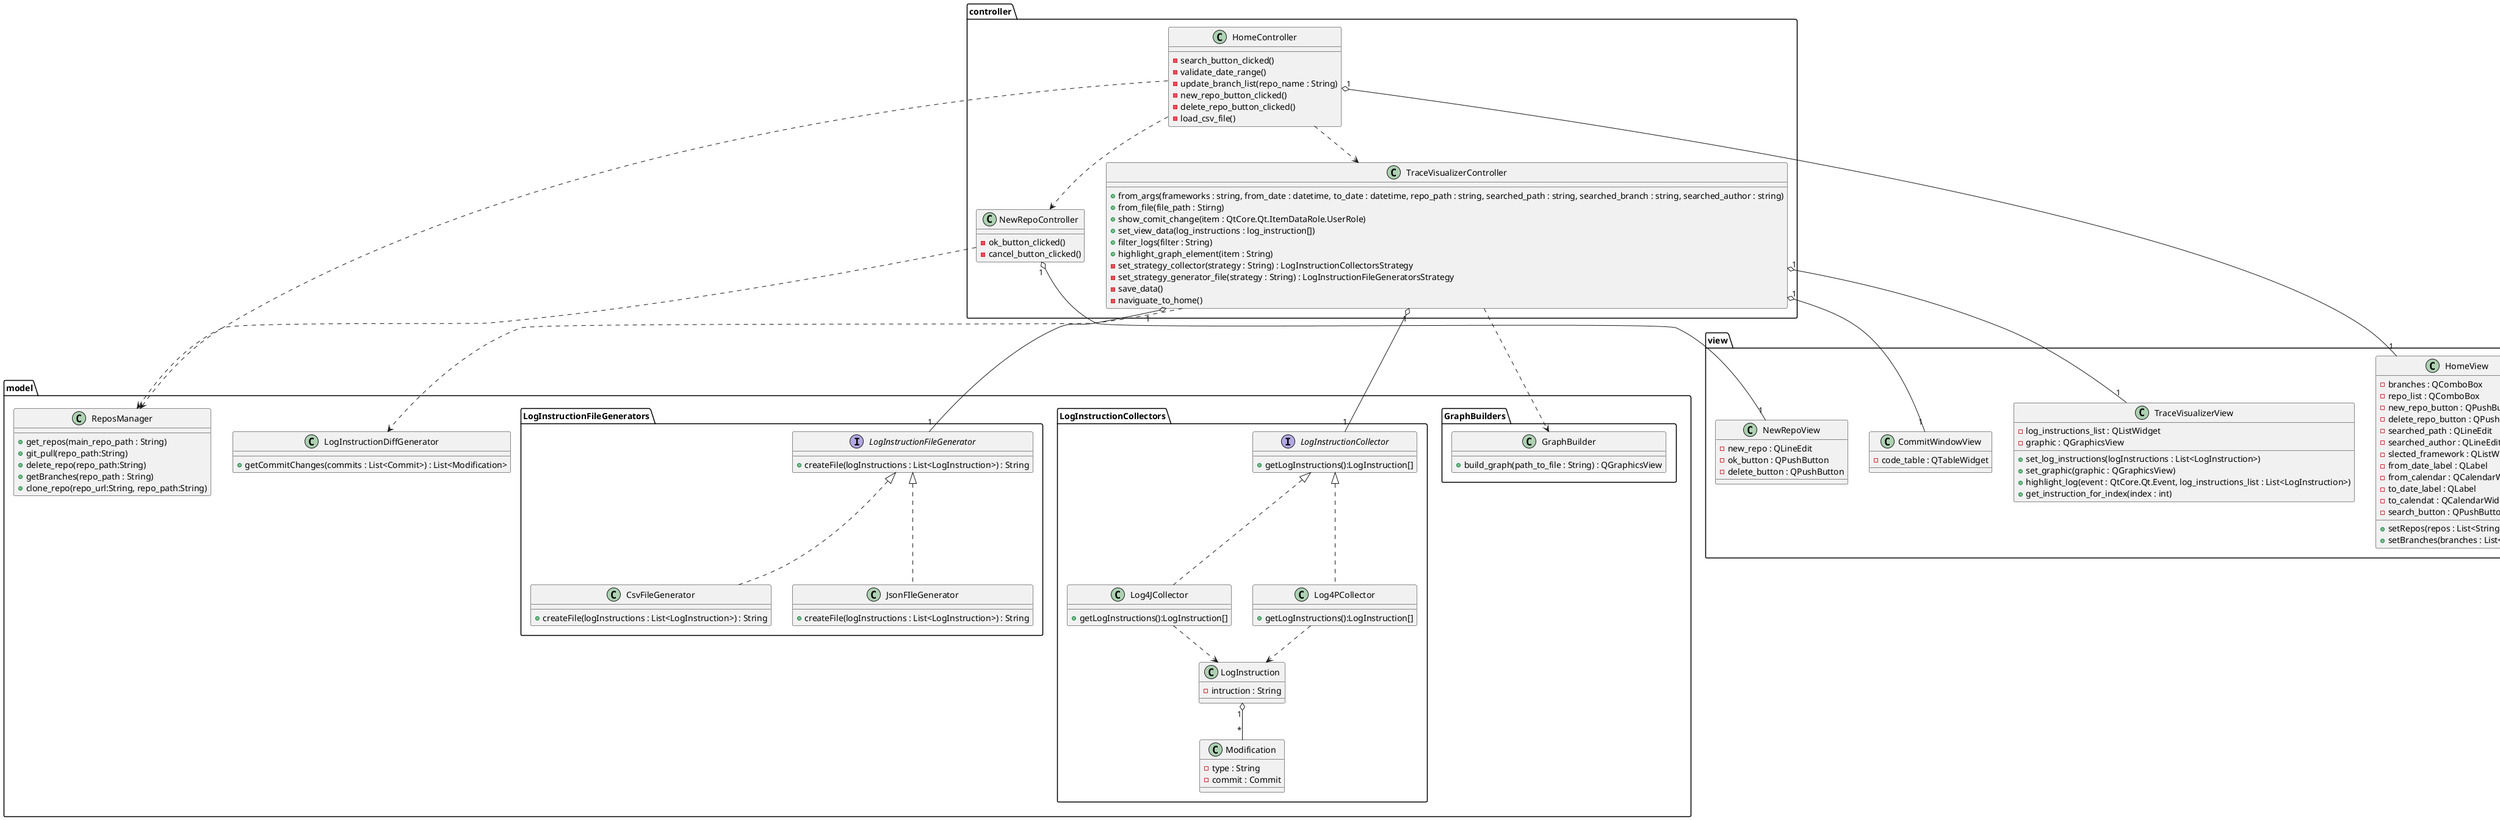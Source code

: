 @startuml completeClassDiagramFinale
package controller {
    class HomeController{
        - search_button_clicked()
        - validate_date_range()
        - update_branch_list(repo_name : String)
        - new_repo_button_clicked()
        - delete_repo_button_clicked()
        - load_csv_file()
    }
    class TraceVisualizerController{
        + from_args(frameworks : string, from_date : datetime, to_date : datetime, repo_path : string, searched_path : string, searched_branch : string, searched_author : string)
        + from_file(file_path : Stirng)
        + show_comit_change(item : QtCore.Qt.ItemDataRole.UserRole)
        + set_view_data(log_instructions : log_instruction[])
        + filter_logs(filter : String)
        + highlight_graph_element(item : String)
        - set_strategy_collector(strategy : String) : LogInstructionCollectorsStrategy
        - set_strategy_generator_file(strategy : String) : LogInstructionFileGeneratorsStrategy
        - save_data()
        - naviguate_to_home()
    }

    class NewRepoController{
        - ok_button_clicked()
        - cancel_button_clicked()
    }
}

package model {

    class LogInstructionDiffGenerator{
        + getCommitChanges(commits : List<Commit>) : List<Modification>
    }
    class ReposManager{
        + get_repos(main_repo_path : String)
        + git_pull(repo_path:String)
        + delete_repo(repo_path:String)
        + getBranches(repo_path : String)
        + clone_repo(repo_url:String, repo_path:String)
    }
    package GraphBuilders{
        
        class GraphBuilder{
            + build_graph(path_to_file : String) : QGraphicsView
        }
    }
    package LogInstructionCollectors{
        interface LogInstructionCollector{
            + getLogInstructions():LogInstruction[]
        }
        class Log4JCollector{
            + getLogInstructions():LogInstruction[]
        }
        class Log4PCollector{
            + getLogInstructions():LogInstruction[]
        }

        class LogInstruction{
            - intruction : String
        }
        class Modification{
            - type : String
            - commit : Commit
        }
    }

    package LogInstructionFileGenerators{
        interface LogInstructionFileGenerator{
            + createFile(logInstructions : List<LogInstruction>) : String
        }

        class CsvFileGenerator implements LogInstructionFileGenerator{
            + createFile(logInstructions : List<LogInstruction>) : String
        }

        class JsonFIleGenerator implements LogInstructionFileGenerator{
            + createFile(logInstructions : List<LogInstruction>) : String
        }
    }
}

package view {
    class CommitWindowView{
        - code_table : QTableWidget
    }

    class HomeView {
        - branches : QComboBox
        - repo_list : QComboBox
        - new_repo_button : QPushButton
        - delete_repo_button : QPushButton
        - searched_path : QLineEdit
        - searched_author : QLineEdit
        - slected_framework : QListWidget
        - from_date_label : QLabel
        - from_calendar : QCalendarWidget
        - to_date_label : QLabel
        - to_calendat : QCalendarWidget
        - search_button : QPushButton
        + setRepos(repos : List<String>)
        + setBranches(branches : List<String>)
    }
    class NewRepoView{
        - new_repo : QLineEdit
        - ok_button : QPushButton
        - delete_button : QPushButton
    }
    class TraceVisualizerView{
        - log_instructions_list : QListWidget
        - graphic : QGraphicsView
        + set_log_instructions(logInstructions : List<LogInstruction>)
        + set_graphic(graphic : QGraphicsView)
        + highlight_log(event : QtCore.Qt.Event, log_instructions_list : List<LogInstruction>)
        + get_instruction_for_index(index : int)
    }
}

HomeController "1" o-- "1" HomeView
HomeController ..> TraceVisualizerController
HomeController ..> ReposManager
HomeController ..> NewRepoController

TraceVisualizerController "1" o-- "1" TraceVisualizerView
TraceVisualizerController ..> LogInstructionDiffGenerator
TraceVisualizerController "1" o-- "1" LogInstructionCollector
TraceVisualizerController "1" o-- "1" LogInstructionFileGenerator
TraceVisualizerController "1" o-- "1" CommitWindowView
TraceVisualizerController ..> GraphBuilder

NewRepoController ..> ReposManager
NewRepoController "1" o-- "1" NewRepoView

Log4JCollector .up.|> LogInstructionCollector
Log4PCollector .up.|> LogInstructionCollector
Log4JCollector ..> LogInstruction
Log4PCollector ..> LogInstruction
LogInstruction "1" o-- "*"Modification
@enduml

@startuml viewControllerNew
package controller {
    class HomeController{
        - search_button_clicked()
        - validate_date_range()
        - update_branch_list(repo_name : String)
        - new_repo_button_clicked()
        - delete_repo_button_clicked()
    }
    class TraceVisualizerController{
        - set_strategy_collector(strategy : String) : LogInstructionCollectorsStrategy
        - set_strategy_generator_file(strategy : String) : LogInstructionFileGeneratorsStrategy
    }

    class NewRepoController{
        - ok_button_clicked()
        - cancel_button_clicked()
    }
}

package view {
    class CommitWindowView{
        - code_table : QTableWidget
    }

    class HomeView {
        - branches : QComboBox
        - repo_list : QComboBox
        - new_repo_button : QPushButton
        - delete_repo_button : QPushButton
        - searched_path : QLineEdit
        - searched_author : QLineEdit
        - slected_framework : QListWidget
        - from_date_label : QLabel
        - from_calendar : QCalendarWidget
        - to_date_label : QLabel
        - to_calendat : QCalendarWidget
        - search_button : QPushButton
        + setRepos(repos : List<String>)
        + setBranches(branches : List<String>)
    }
    class NewRepoView{
        - new_repo : QLineEdit
        - ok_button : QPushButton
        - delete_button : QPushButton
    }
    class TraceVisualizerView{
        - log_instructions_list : QListWidget
        - graphic : QGraphicsView
        + set_log_instructions(logInstructions : List<LogInstruction>)
        + set_graphic(graphic : QGraphicsView)
    }
}

HomeController "1" o-- "1" HomeView
HomeController ..> TraceVisualizerController
HomeController ..> NewRepoController

TraceVisualizerController "1" o-- "1" TraceVisualizerView
TraceVisualizerController "1" o-- "1" CommitWindowView
NewRepoController "1" o-- "1" NewRepoView
@enduml

@startuml modelControllerNew
package controller {
    class HomeController{
        - search_button_clicked()
        - validate_date_range()
        - update_branch_list(repo_name : String)
        - new_repo_button_clicked()
        - delete_repo_button_clicked()
    }
    class TraceVisualizerController{
        - set_strategy_collector(strategy : String) : LogInstructionCollectorsStrategy
        - set_strategy_generator_file(strategy : String) : LogInstructionFileGeneratorsStrategy
    }

    class NewRepoController{
        - ok_button_clicked()
        - cancel_button_clicked()
    }
}

package model {
    package GraphBuilders{
        
        class GraphBuilder{
            + build_graph(path_to_file : String) : QGraphicsView
        }
    }
    package LogInstructionCollectors{
        interface LogInstructionCollector{
            + getLogInstructions():LogInstruction[]
        }
        class Log4JCollector{
            + getLogInstructions():LogInstruction[]
        }
        class Log4PCollector{
            + getLogInstructions():LogInstruction[]
        }

        class LogInstruction{
            - intruction : String
        }
        class Modification{
            - type : String
            - commit : Commit
        }
    }

    package LogInstructionFileGenerators{
        interface LogInstructionFileGenerator{
            + createFile(logInstructions : List<LogInstruction>) : String
        }

        class CsvFileGenerator implements LogInstructionFileGenerator{
            + createFile(logInstructions : List<LogInstruction>) : String
        }
    }
}
HomeController ..> TraceVisualizerController
HomeController ..> NewRepoController

TraceVisualizerController "1" o-- "1" LogInstructionCollector
TraceVisualizerController "1" o-- "1" LogInstructionFileGenerator
TraceVisualizerController ..> GraphBuilder

Log4JCollector .up.|> LogInstructionCollector
Log4PCollector .up.|> LogInstructionCollector
Log4JCollector ..> LogInstruction
Log4PCollector ..> LogInstruction
LogInstruction "1" o-- "*"Modification
@enduml

@startuml newCohesiveClass
    class LogInstructionDiffGenerator{
        + getCommitChanges(commits : List<Commit>) : List<Modification>
    }
    class ReposManager{
        + get_repos(main_repo_path : String)
        + git_pull(repo_path:String)
        + delete_repo(repo_path:String)
        + getBranches(repo_path : String)
        + clone_repo(repo_url:String, repo_path:String)
    }
@enduml